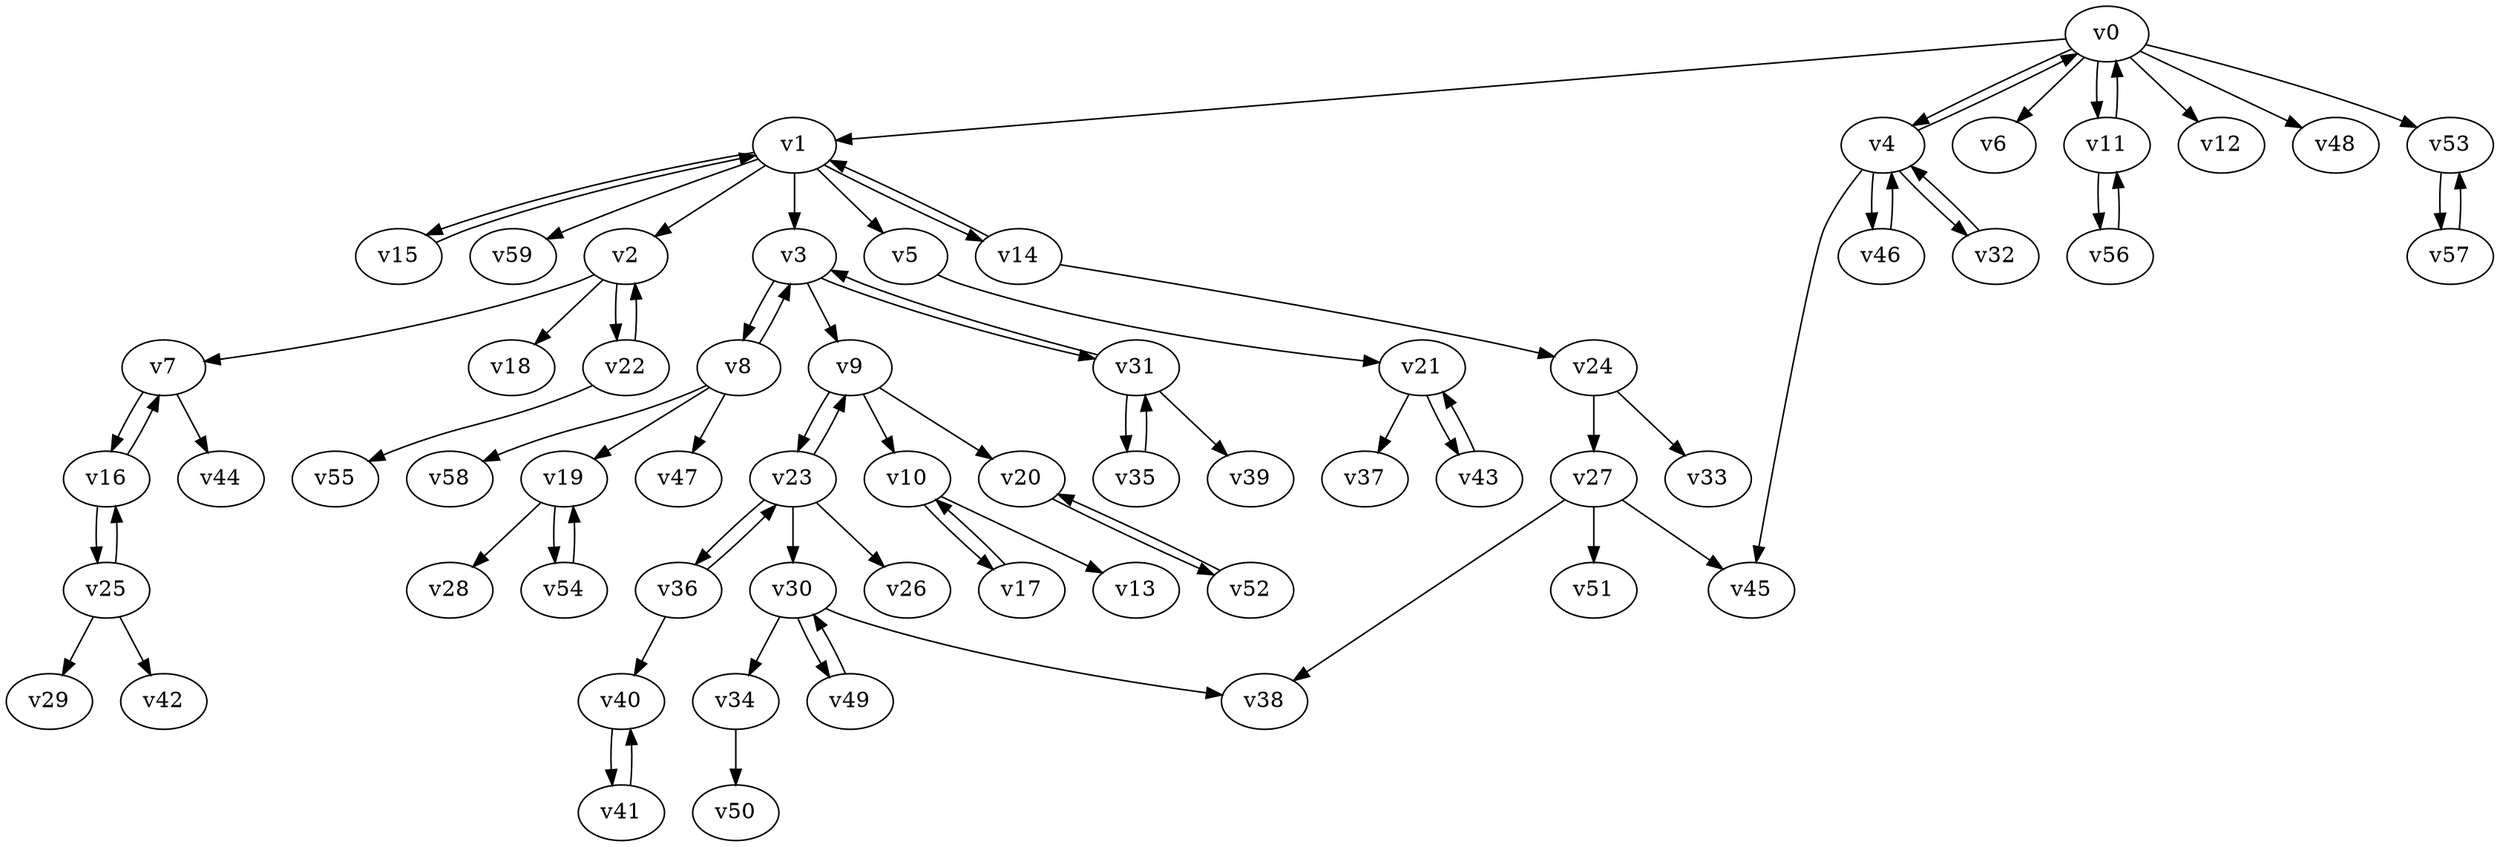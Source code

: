 digraph test079 {
    v0 [name="v0", player=0, weight=11];
    v1 [name="v1", player=1, weight=7];
    v2 [name="v2", player=0, weight=5];
    v3 [name="v3", player=1, weight=10];
    v4 [name="v4", player=0, weight=8];
    v5 [name="v5", player=1, weight=12];
    v6 [name="v6", player=0, weight=3];
    v7 [name="v7", player=1, weight=14];
    v8 [name="v8", player=0, weight=4];
    v9 [name="v9", player=1, weight=17];
    v10 [name="v10", player=0, weight=12];
    v11 [name="v11", player=1, weight=11];
    v12 [name="v12", player=0, weight=10];
    v13 [name="v13", player=1, weight=14];
    v14 [name="v14", player=0, weight=8];
    v15 [name="v15", player=1, weight=11];
    v16 [name="v16", player=0, weight=6];
    v17 [name="v17", player=1, weight=10];
    v18 [name="v18", player=0, weight=6];
    v19 [name="v19", player=1, weight=0];
    v20 [name="v20", player=0, weight=7];
    v21 [name="v21", player=1, weight=7];
    v22 [name="v22", player=0, weight=9];
    v23 [name="v23", player=1, weight=11];
    v24 [name="v24", player=0, weight=10];
    v25 [name="v25", player=1, weight=6];
    v26 [name="v26", player=0, weight=10];
    v27 [name="v27", player=1, weight=12];
    v28 [name="v28", player=0, weight=-3];
    v29 [name="v29", player=1, weight=5];
    v30 [name="v30", player=0, weight=10];
    v31 [name="v31", player=1, weight=6];
    v32 [name="v32", player=0, weight=9];
    v33 [name="v33", player=1, weight=9];
    v34 [name="v34", player=0, weight=1];
    v35 [name="v35", player=1, weight=2];
    v36 [name="v36", player=0, weight=7];
    v37 [name="v37", player=1, weight=12];
    v38 [name="v38", player=0, weight=-2];
    v39 [name="v39", player=1, weight=15];
    v40 [name="v40", player=0, weight=-1];
    v41 [name="v41", player=1, weight=6];
    v42 [name="v42", player=0, weight=5];
    v43 [name="v43", player=1, weight=10];
    v44 [name="v44", player=0, weight=12];
    v45 [name="v45", player=1, weight=-3];
    v46 [name="v46", player=0, weight=4];
    v47 [name="v47", player=1, weight=2];
    v48 [name="v48", player=0, weight=7];
    v49 [name="v49", player=1, weight=10];
    v50 [name="v50", player=0, weight=1];
    v51 [name="v51", player=1, weight=15];
    v52 [name="v52", player=0, weight=17];
    v53 [name="v53", player=1, weight=2];
    v54 [name="v54", player=0, weight=16];
    v55 [name="v55", player=1, weight=10];
    v56 [name="v56", player=0, weight=1];
    v57 [name="v57", player=1, weight=12];
    v58 [name="v58", player=0, weight=15];
    v59 [name="v59", player=1, weight=5];
    v0 -> v1;
    v1 -> v2;
    v1 -> v3;
    v0 -> v4;
    v4 -> v0;
    v1 -> v5;
    v0 -> v6;
    v2 -> v7;
    v3 -> v8;
    v8 -> v3;
    v3 -> v9;
    v9 -> v10;
    v0 -> v11;
    v11 -> v0;
    v0 -> v12;
    v10 -> v13;
    v1 -> v14;
    v14 -> v1;
    v1 -> v15;
    v15 -> v1;
    v7 -> v16;
    v16 -> v7;
    v10 -> v17;
    v17 -> v10;
    v2 -> v18;
    v8 -> v19;
    v9 -> v20;
    v5 -> v21;
    v2 -> v22;
    v22 -> v2;
    v9 -> v23;
    v23 -> v9;
    v14 -> v24;
    v16 -> v25;
    v25 -> v16;
    v23 -> v26;
    v24 -> v27;
    v19 -> v28;
    v25 -> v29;
    v23 -> v30;
    v3 -> v31;
    v31 -> v3;
    v4 -> v32;
    v32 -> v4;
    v24 -> v33;
    v30 -> v34;
    v31 -> v35;
    v35 -> v31;
    v23 -> v36;
    v36 -> v23;
    v21 -> v37;
    v30 -> v38;
    v31 -> v39;
    v36 -> v40;
    v40 -> v41;
    v41 -> v40;
    v25 -> v42;
    v21 -> v43;
    v43 -> v21;
    v7 -> v44;
    v4 -> v45;
    v4 -> v46;
    v46 -> v4;
    v8 -> v47;
    v0 -> v48;
    v30 -> v49;
    v49 -> v30;
    v34 -> v50;
    v27 -> v51;
    v20 -> v52;
    v52 -> v20;
    v0 -> v53;
    v19 -> v54;
    v54 -> v19;
    v22 -> v55;
    v11 -> v56;
    v56 -> v11;
    v53 -> v57;
    v57 -> v53;
    v8 -> v58;
    v1 -> v59;
    v27 -> v38;
    v27 -> v45;
}
